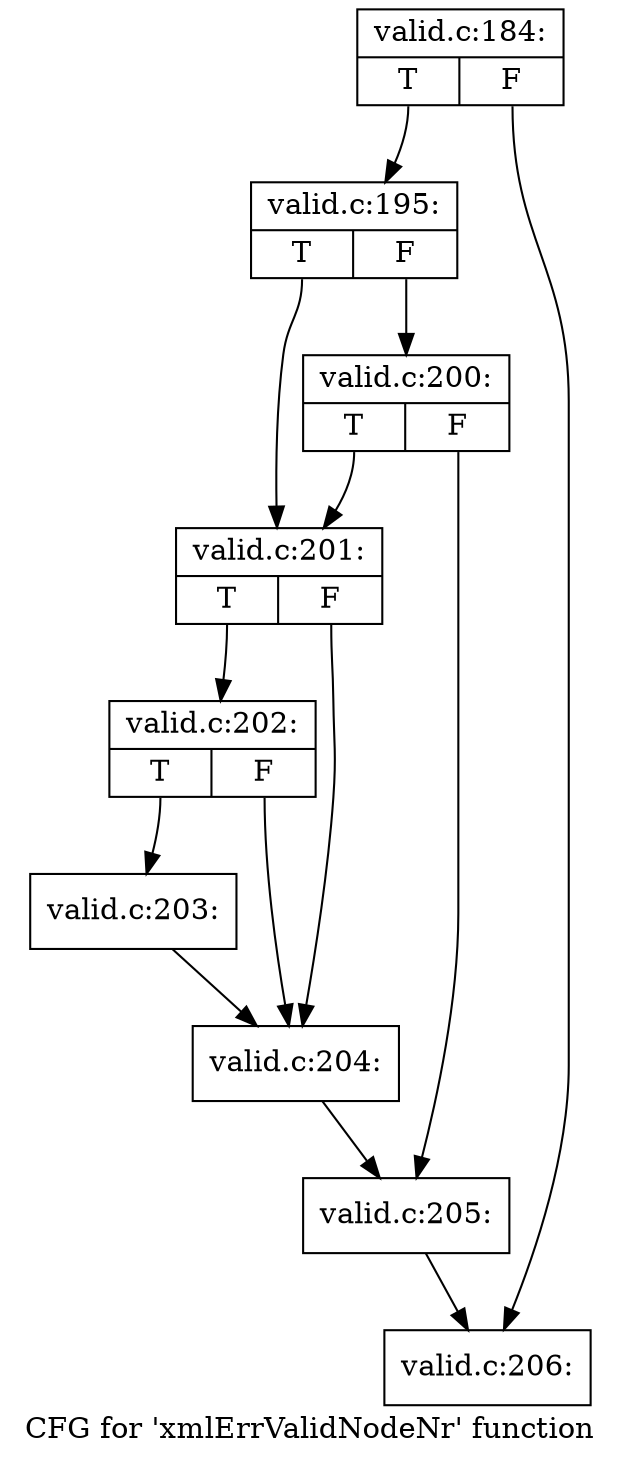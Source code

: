 digraph "CFG for 'xmlErrValidNodeNr' function" {
	label="CFG for 'xmlErrValidNodeNr' function";

	Node0x530e560 [shape=record,label="{valid.c:184:|{<s0>T|<s1>F}}"];
	Node0x530e560:s0 -> Node0x5310e30;
	Node0x530e560:s1 -> Node0x5310e80;
	Node0x5310e30 [shape=record,label="{valid.c:195:|{<s0>T|<s1>F}}"];
	Node0x5310e30:s0 -> Node0x5311720;
	Node0x5310e30:s1 -> Node0x53117c0;
	Node0x53117c0 [shape=record,label="{valid.c:200:|{<s0>T|<s1>F}}"];
	Node0x53117c0:s0 -> Node0x5311720;
	Node0x53117c0:s1 -> Node0x5311770;
	Node0x5311720 [shape=record,label="{valid.c:201:|{<s0>T|<s1>F}}"];
	Node0x5311720:s0 -> Node0x5312820;
	Node0x5311720:s1 -> Node0x53127d0;
	Node0x5312820 [shape=record,label="{valid.c:202:|{<s0>T|<s1>F}}"];
	Node0x5312820:s0 -> Node0x5312780;
	Node0x5312820:s1 -> Node0x53127d0;
	Node0x5312780 [shape=record,label="{valid.c:203:}"];
	Node0x5312780 -> Node0x53127d0;
	Node0x53127d0 [shape=record,label="{valid.c:204:}"];
	Node0x53127d0 -> Node0x5311770;
	Node0x5311770 [shape=record,label="{valid.c:205:}"];
	Node0x5311770 -> Node0x5310e80;
	Node0x5310e80 [shape=record,label="{valid.c:206:}"];
}
